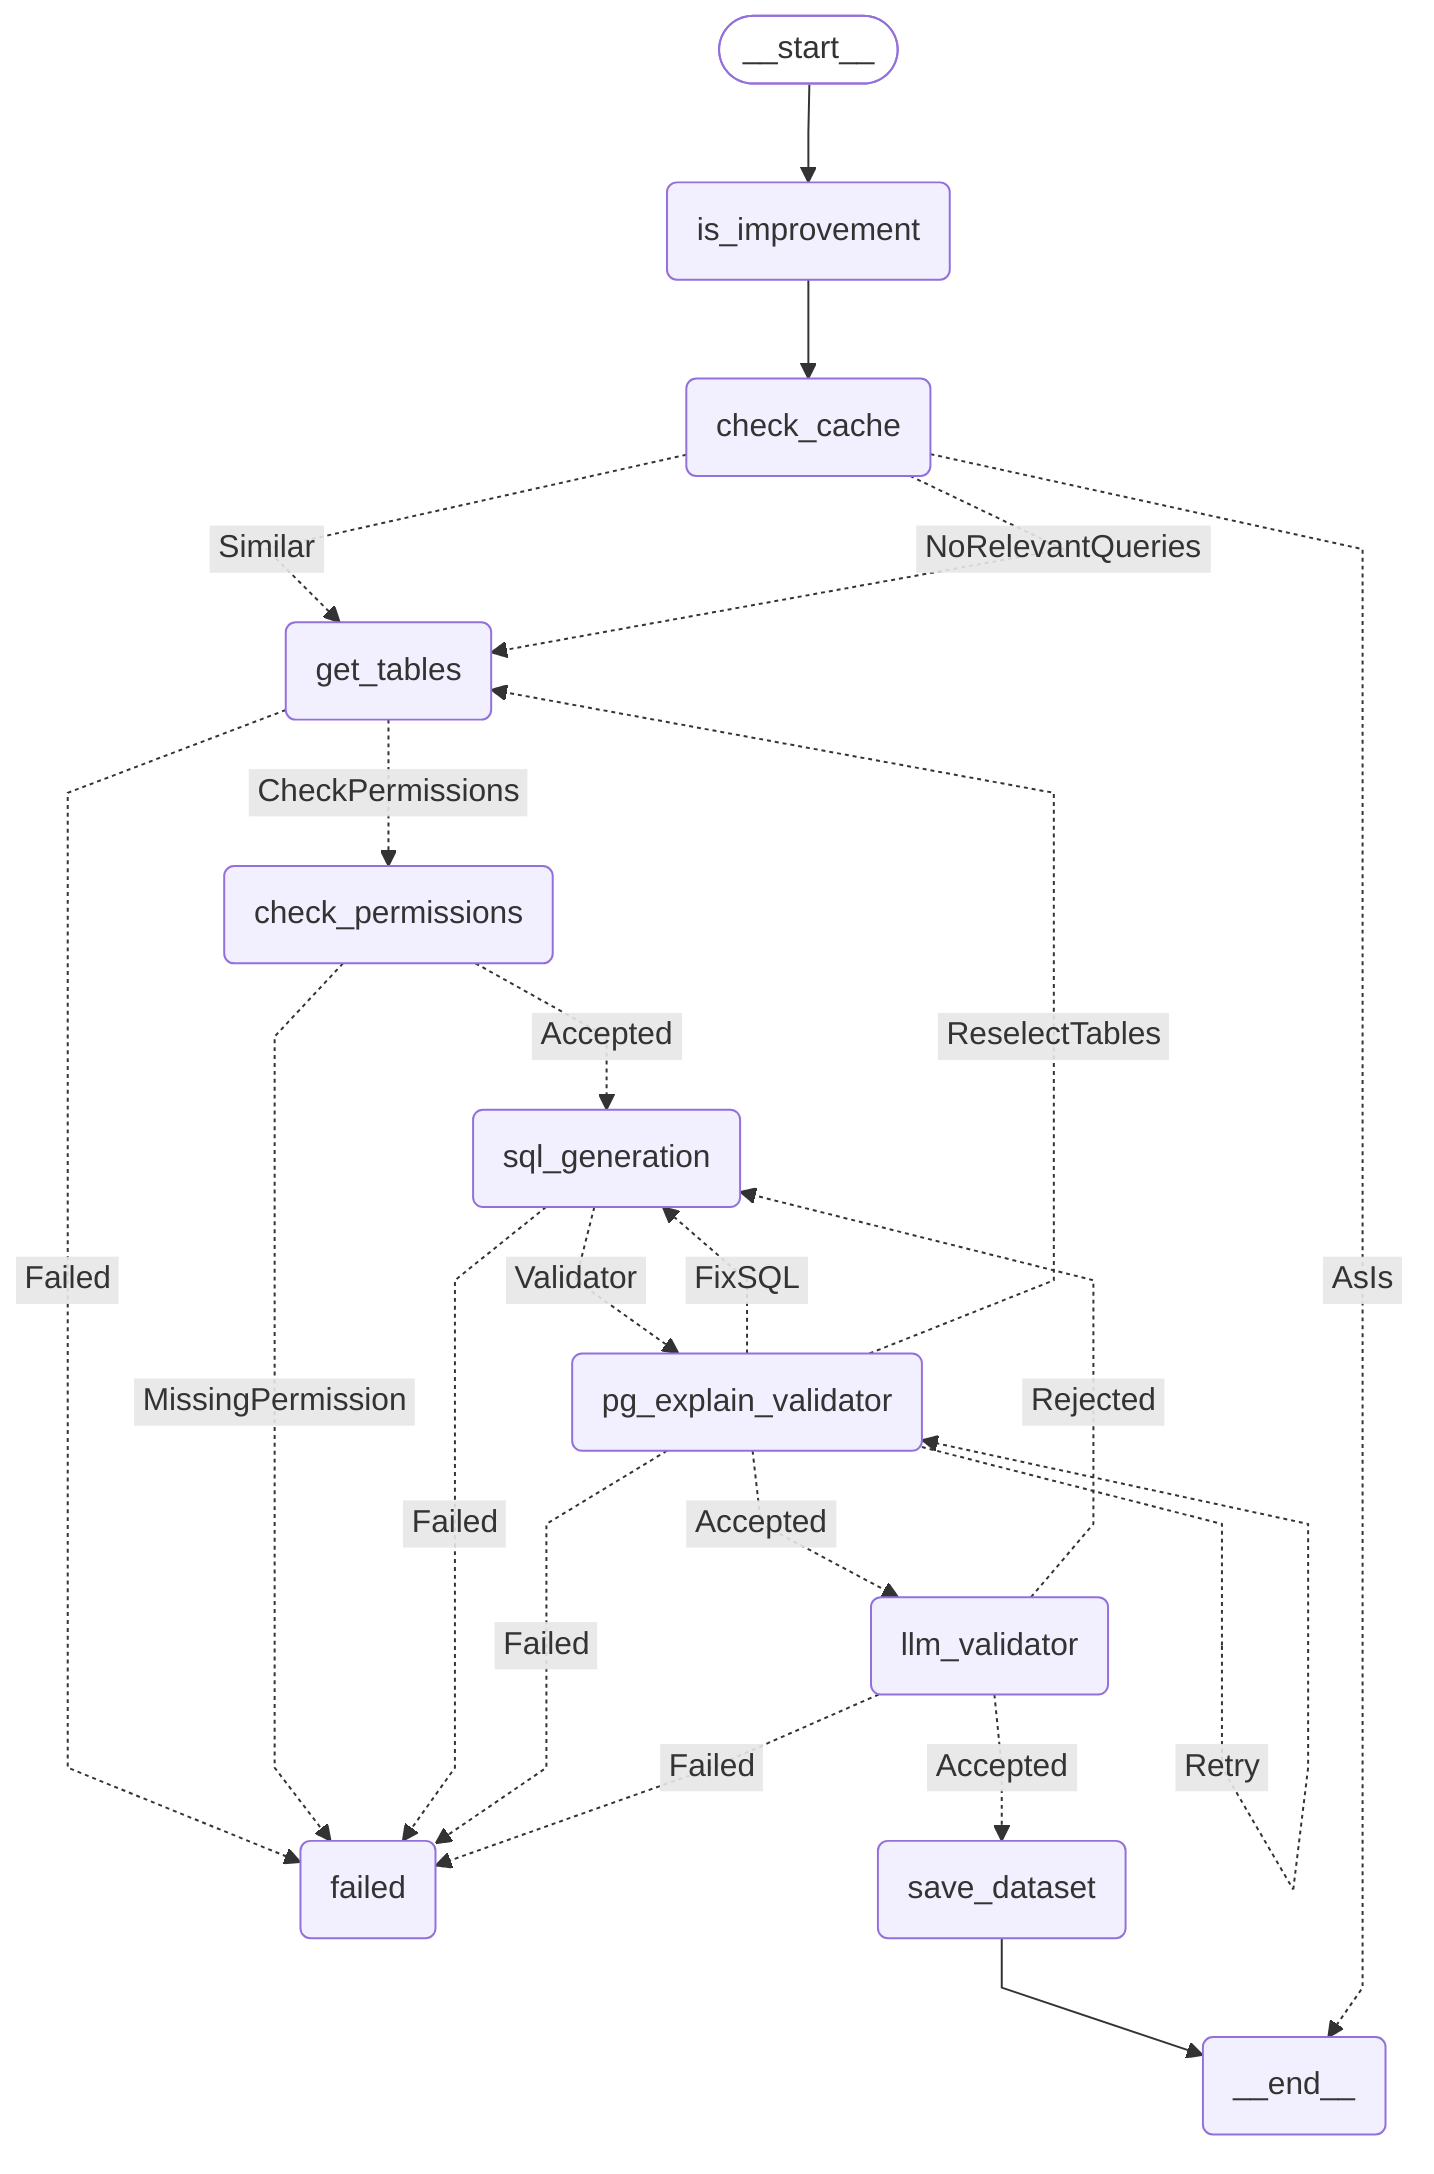 %%{init: {'flowchart': {'curve': 'linear'}}}%%
graph TD;
	__start__([<p>__start__</p>]):::first
	get_tables(get_tables)
	check_permissions(check_permissions)
	check_cache(check_cache)
	sql_generation(sql_generation)
	pg_explain_validator(pg_explain_validator)
	llm_validator(llm_validator)
	is_improvement(is_improvement)
	failed(failed)
	save_dataset(save_dataset)
	__end__(<p>__end__</p>)
	__start__ --> is_improvement;
	is_improvement --> check_cache;
	save_dataset --> __end__;
	check_cache -. &nbsp;AsIs&nbsp; .-> __end__;
	check_cache -. &nbsp;Similar&nbsp; .-> get_tables;
	check_cache -. &nbsp;NoRelevantQueries&nbsp; .-> get_tables;
	get_tables -. &nbsp;Failed&nbsp; .-> failed;
	get_tables -. &nbsp;CheckPermissions&nbsp; .-> check_permissions;
	check_permissions -. &nbsp;MissingPermission&nbsp; .-> failed;
	check_permissions -. &nbsp;Accepted&nbsp; .-> sql_generation;
	sql_generation -. &nbsp;Validator&nbsp; .-> pg_explain_validator;
	sql_generation -. &nbsp;Failed&nbsp; .-> failed;
	pg_explain_validator -. &nbsp;Accepted&nbsp; .-> llm_validator;
	pg_explain_validator -. &nbsp;FixSQL&nbsp; .-> sql_generation;
	pg_explain_validator -. &nbsp;ReselectTables&nbsp; .-> get_tables;
	pg_explain_validator -. &nbsp;Failed&nbsp; .-> failed;
	llm_validator -. &nbsp;Accepted&nbsp; .-> save_dataset;
	llm_validator -. &nbsp;Rejected&nbsp; .-> sql_generation;
	llm_validator -. &nbsp;Failed&nbsp; .-> failed;
	pg_explain_validator -. &nbsp;Retry&nbsp; .-> pg_explain_validator;
	classDef default fill:#f2f0ff,line-height:1.2;
	classDef first fill-opacity:0;
	classDef last fill:#bfb6fc;